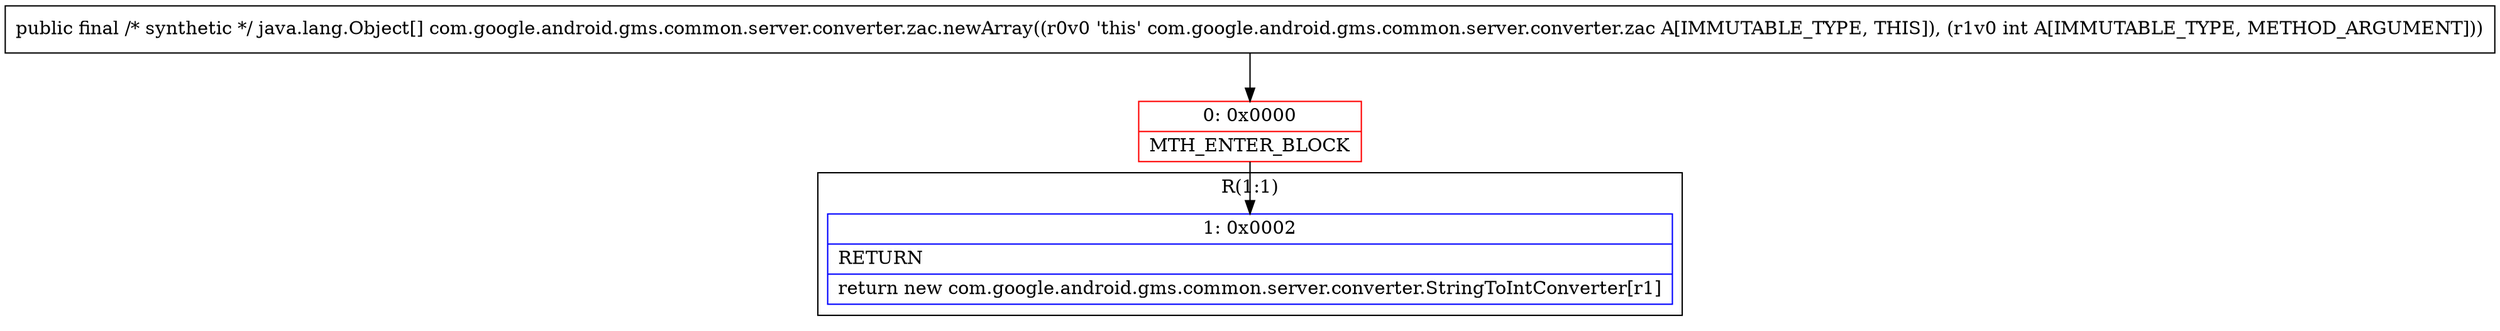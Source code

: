 digraph "CFG forcom.google.android.gms.common.server.converter.zac.newArray(I)[Ljava\/lang\/Object;" {
subgraph cluster_Region_1334164339 {
label = "R(1:1)";
node [shape=record,color=blue];
Node_1 [shape=record,label="{1\:\ 0x0002|RETURN\l|return new com.google.android.gms.common.server.converter.StringToIntConverter[r1]\l}"];
}
Node_0 [shape=record,color=red,label="{0\:\ 0x0000|MTH_ENTER_BLOCK\l}"];
MethodNode[shape=record,label="{public final \/* synthetic *\/ java.lang.Object[] com.google.android.gms.common.server.converter.zac.newArray((r0v0 'this' com.google.android.gms.common.server.converter.zac A[IMMUTABLE_TYPE, THIS]), (r1v0 int A[IMMUTABLE_TYPE, METHOD_ARGUMENT])) }"];
MethodNode -> Node_0;
Node_0 -> Node_1;
}

